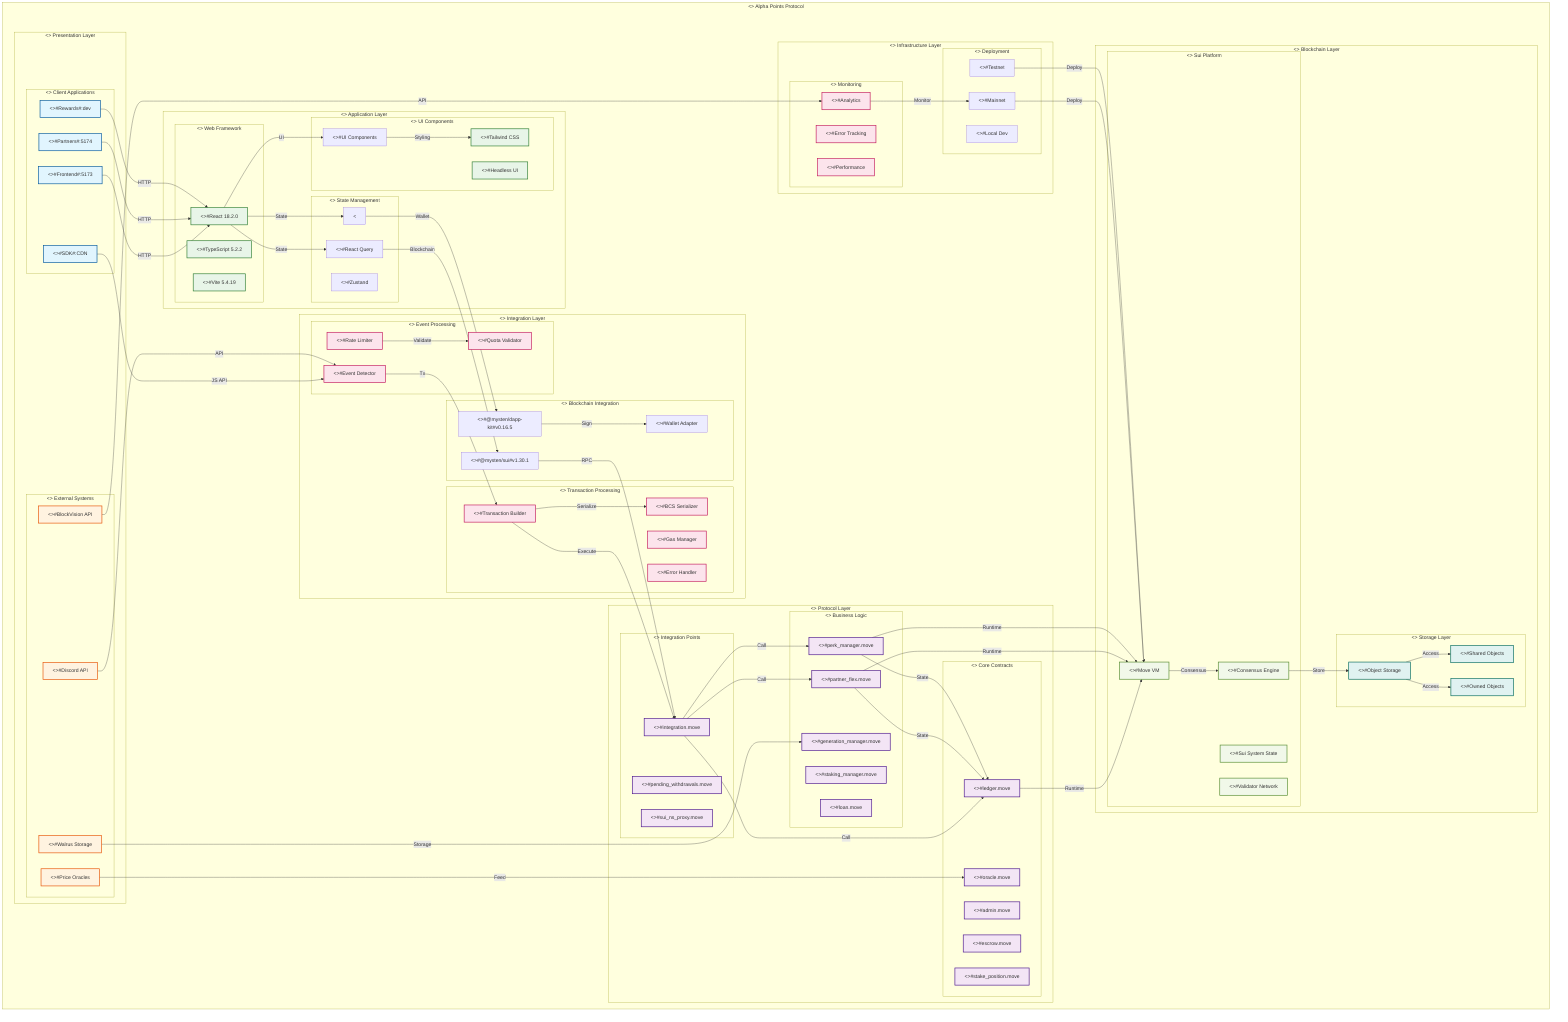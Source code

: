 graph TB
    %% UML Component Diagram - Alpha Points Protocol Architecture
    %% Following UML 2.5 Standards and Software Engineering Best Practices
    
    subgraph "<<system>> Alpha Points Protocol"
        
        subgraph "<<layer>> Presentation Layer"
            subgraph "<<subsystem>> Client Applications"
                FrontendApp["<<component>>#Frontend#:5173"]
                PartnersApp["<<component>>#Partners#:5174"]
                RewardsApp["<<component>>#Rewards#:dev"]
                SDK["<<component>>#SDK#:CDN"]
            end
            
            subgraph "<<subsystem>> External Systems"
                Discord["<<external>>#Discord API"]
                BlockVision["<<external>>#BlockVision API"]
                Oracles["<<external>>#Price Oracles"]
                Walrus["<<external>>#Walrus Storage"]
            end
        end
        
        subgraph "<<layer>> Application Layer"
            subgraph "<<subsystem>> Web Framework"
                React["<<framework>>#React 18.2.0"]
                TypeScript["<<language>>#TypeScript 5.2.2"]
                Vite["<<build>>#Vite 5.4.19"]
            end
            
            subgraph "<<subsystem>> State Management"
                ReactQuery["<<library>>#React Query"]
                Context["<<pattern>>#Context API"]
                Zustand["<<library>>#Zustand"]
            end
            
            subgraph "<<subsystem>> UI Components"
                Tailwind["<<framework>>#Tailwind CSS"]
                Headless["<<library>>#Headless UI"]
                Components["<<module>>#UI Components"]
            end
        end
        
        subgraph "<<layer>> Integration Layer"
            subgraph "<<subsystem>> Blockchain Integration"
                SuiSDK["<<library>>#@mysten/sui#v1.30.1"]
                DappKit["<<library>>#@mysten/dapp-kit#v0.16.5"]
                WalletAdapter["<<adapter>>#Wallet Adapter"]
            end
            
            subgraph "<<subsystem>> Transaction Processing"
                TxBuilder["<<service>>#Transaction Builder"]
                BCSSerializer["<<service>>#BCS Serializer"]
                GasManager["<<service>>#Gas Manager"]
                ErrorHandler["<<service>>#Error Handler"]
            end
            
            subgraph "<<subsystem>> Event Processing"
                EventDetector["<<service>>#Event Detector"]
                RateLimit["<<service>>#Rate Limiter"]
                QuotaValidator["<<service>>#Quota Validator"]
            end
        end
        
        subgraph "<<layer>> Protocol Layer"
            subgraph "<<subsystem>> Core Contracts"
                Ledger["<<contract>>#ledger.move"]
                Admin["<<contract>>#admin.move"]
                Oracle["<<contract>>#oracle.move"]
                Escrow["<<contract>>#escrow.move"]
                StakePosition["<<contract>>#stake_position.move"]
            end
            
            subgraph "<<subsystem>> Business Logic"
                PartnerFlex["<<contract>>#partner_flex.move"]
                PerkManager["<<contract>>#perk_manager.move"]
                GenerationManager["<<contract>>#generation_manager.move"]
                StakingManager["<<contract>>#staking_manager.move"]
                LoanManager["<<contract>>#loan.move"]
            end
            
            subgraph "<<subsystem>> Integration Points"
                Integration["<<contract>>#integration.move"]
                WithdrawManager["<<contract>>#pending_withdrawals.move"]
                SuiNSProxy["<<contract>>#sui_ns_proxy.move"]
            end
        end
        
        subgraph "<<layer>> Blockchain Layer"
            subgraph "<<subsystem>> Sui Platform"
                SuiSystem["<<system>>#Sui System State"]
                MoveVM["<<runtime>>#Move VM"]
                ValidatorNetwork["<<network>>#Validator Network"]
                Consensus["<<service>>#Consensus Engine"]
            end
            
            subgraph "<<subsystem>> Storage Layer"
                ObjectStore["<<storage>>#Object Storage"]
                SharedObjects["<<storage>>#Shared Objects"]
                OwnedObjects["<<storage>>#Owned Objects"]
            end
        end
        
        subgraph "<<layer>> Infrastructure Layer"
            subgraph "<<subsystem>> Deployment"
                Mainnet["<<environment>>#Mainnet"]
                Testnet["<<environment>>#Testnet"]
                LocalDev["<<environment>>#Local Dev"]
            end
            
            subgraph "<<subsystem>> Monitoring"
                Analytics["<<service>>#Analytics"]
                ErrorTracking["<<service>>#Error Tracking"]
                Performance["<<service>>#Performance"]
            end
        end
    end
    
    %% Interface Connections (UML Standard)
    FrontendApp -->|HTTP| React
    PartnersApp -->|HTTP| React
    RewardsApp -->|HTTP| React
    SDK -->|JS API| EventDetector
    
    React -->|State| ReactQuery
    React -->|State| Context
    React -->|UI| Components
    Components -->|Styling| Tailwind
    
    ReactQuery -->|Blockchain| SuiSDK
    Context -->|Wallet| DappKit
    EventDetector -->|Tx| TxBuilder
    TxBuilder -->|Serialize| BCSSerializer
    
    SuiSDK -->|RPC| Integration
    DappKit -->|Sign| WalletAdapter
    TxBuilder -->|Execute| Integration
    RateLimit -->|Validate| QuotaValidator
    
    Integration -->|Call| Ledger
    Integration -->|Call| PartnerFlex
    Integration -->|Call| PerkManager
    PartnerFlex -->|State| Ledger
    PerkManager -->|State| Ledger
    
    Ledger -->|Runtime| MoveVM
    PartnerFlex -->|Runtime| MoveVM
    PerkManager -->|Runtime| MoveVM
    MoveVM -->|Consensus| Consensus
    
    Consensus -->|Store| ObjectStore
    ObjectStore -->|Access| SharedObjects
    ObjectStore -->|Access| OwnedObjects
    
    Mainnet -->|Deploy| MoveVM
    Testnet -->|Deploy| MoveVM
    Analytics -->|Monitor| Mainnet
    
    %% External System Connections
    Discord -->|API| EventDetector
    BlockVision -->|API| Analytics
    Oracles -->|Feed| Oracle
    Walrus -->|Storage| GenerationManager
    
    %% Styling for UML Compliance
    classDef component fill:#e1f5fe,stroke:#01579b,stroke-width:2px
    classDef contract fill:#f3e5f5,stroke:#4a148c,stroke-width:2px
    classDef external fill:#fff3e0,stroke:#e65100,stroke-width:2px
    classDef framework fill:#e8f5e8,stroke:#2e7d32,stroke-width:2px
    classDef service fill:#fce4ec,stroke:#c2185b,stroke-width:2px
    classDef system fill:#f1f8e9,stroke:#558b2f,stroke-width:2px
    classDef storage fill:#e0f2f1,stroke:#00695c,stroke-width:2px
    classDef environment fill:#ede7f6,stroke:#512da8,stroke-width:2px
    
    class FrontendApp,PartnersApp,RewardsApp,SDK component
    class Ledger,Admin,Oracle,Escrow,StakePosition,PartnerFlex,PerkManager,GenerationManager,StakingManager,LoanManager,Integration,WithdrawManager,SuiNSProxy contract
    class Discord,BlockVision,Oracles,Walrus external
    class React,TypeScript,Vite,Tailwind,Headless framework
    class TxBuilder,BCSSerializer,GasManager,ErrorHandler,EventDetector,RateLimit,QuotaValidator,Analytics,ErrorTracking,Performance service
    class SuiSystem,MoveVM,ValidatorNetwork,Consensus system
    class ObjectStore,SharedObjects,OwnedObjects storage